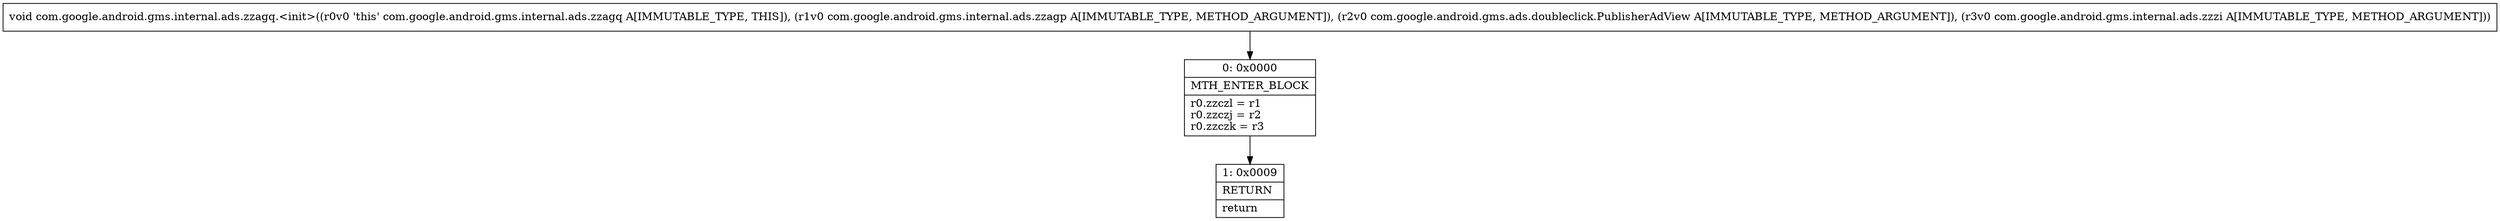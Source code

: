 digraph "CFG forcom.google.android.gms.internal.ads.zzagq.\<init\>(Lcom\/google\/android\/gms\/internal\/ads\/zzagp;Lcom\/google\/android\/gms\/ads\/doubleclick\/PublisherAdView;Lcom\/google\/android\/gms\/internal\/ads\/zzzi;)V" {
Node_0 [shape=record,label="{0\:\ 0x0000|MTH_ENTER_BLOCK\l|r0.zzczl = r1\lr0.zzczj = r2\lr0.zzczk = r3\l}"];
Node_1 [shape=record,label="{1\:\ 0x0009|RETURN\l|return\l}"];
MethodNode[shape=record,label="{void com.google.android.gms.internal.ads.zzagq.\<init\>((r0v0 'this' com.google.android.gms.internal.ads.zzagq A[IMMUTABLE_TYPE, THIS]), (r1v0 com.google.android.gms.internal.ads.zzagp A[IMMUTABLE_TYPE, METHOD_ARGUMENT]), (r2v0 com.google.android.gms.ads.doubleclick.PublisherAdView A[IMMUTABLE_TYPE, METHOD_ARGUMENT]), (r3v0 com.google.android.gms.internal.ads.zzzi A[IMMUTABLE_TYPE, METHOD_ARGUMENT])) }"];
MethodNode -> Node_0;
Node_0 -> Node_1;
}


